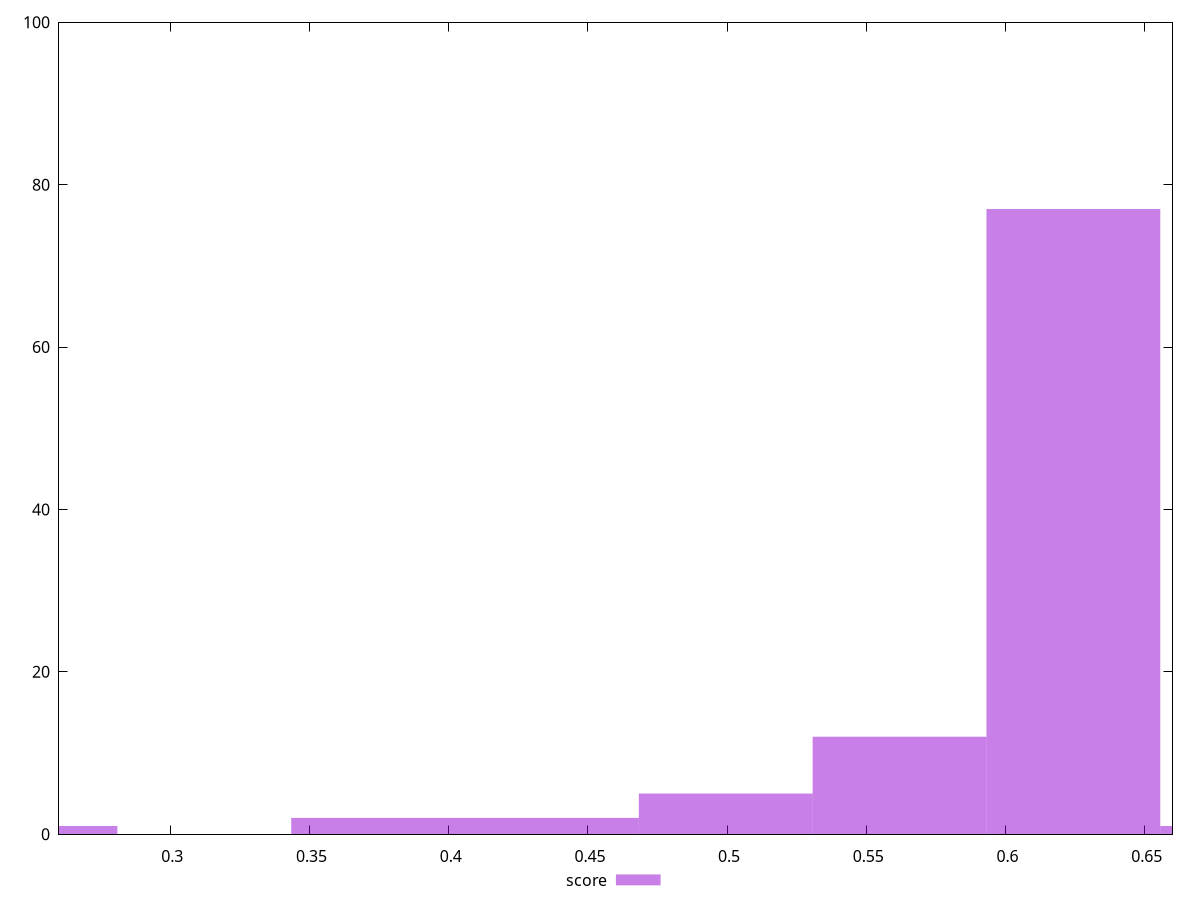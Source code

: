 reset

$score <<EOF
0.3746338759908477 2
0.5619508139862716 12
0.4995118346544636 5
0.4370728553226556 2
0.6243897933180795 77
0.2497559173272318 1
0.6868287726498874 1
EOF

set key outside below
set boxwidth 0.06243897933180795
set xrange [0.26:0.66]
set yrange [0:100]
set trange [0:100]
set style fill transparent solid 0.5 noborder
set terminal svg size 640, 490 enhanced background rgb 'white'
set output "report_00009_2021-02-08T22-37-41.559Z/mainthread-work-breakdown/samples/pages+cached/score/histogram.svg"

plot $score title "score" with boxes

reset
